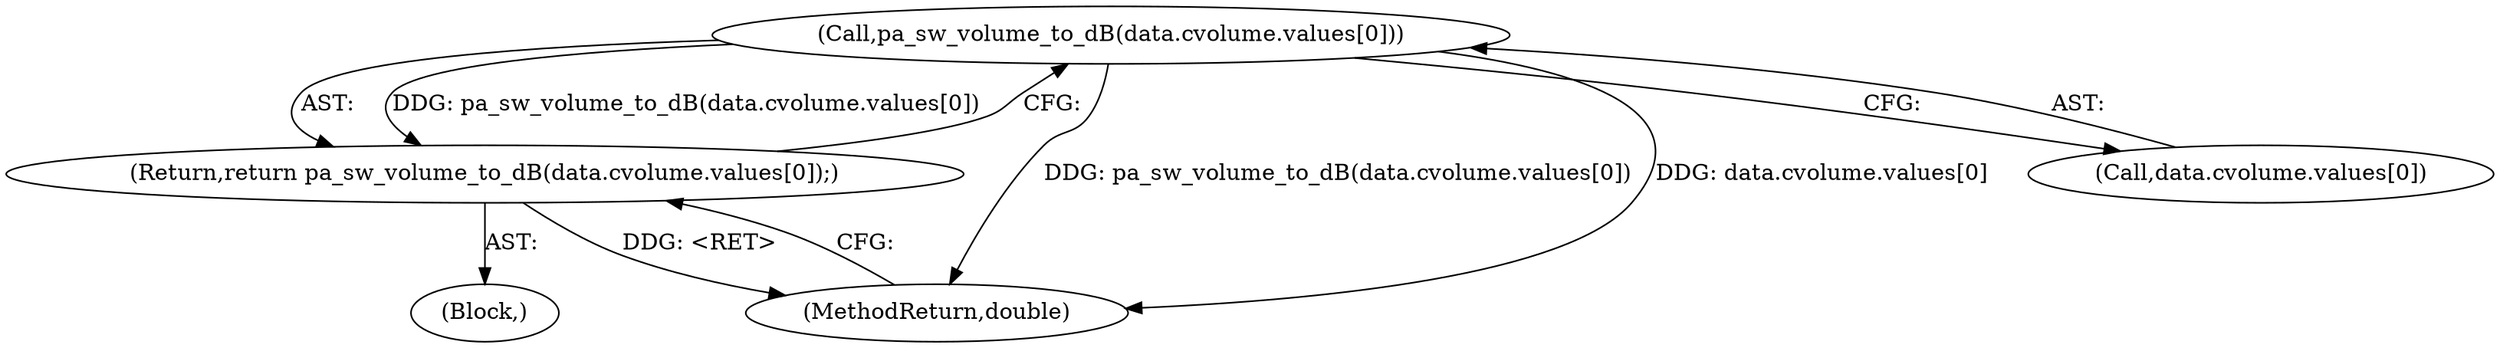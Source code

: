 digraph "0_Chrome_51dfe5e3b332bcea02fb4d4c7493ae841106dd9b_16@array" {
"1000115" [label="(Call,pa_sw_volume_to_dB(data.cvolume.values[0]))"];
"1000114" [label="(Return,return pa_sw_volume_to_dB(data.cvolume.values[0]);)"];
"1000114" [label="(Return,return pa_sw_volume_to_dB(data.cvolume.values[0]);)"];
"1000123" [label="(MethodReturn,double)"];
"1000102" [label="(Block,)"];
"1000115" [label="(Call,pa_sw_volume_to_dB(data.cvolume.values[0]))"];
"1000116" [label="(Call,data.cvolume.values[0])"];
"1000115" -> "1000114"  [label="AST: "];
"1000115" -> "1000116"  [label="CFG: "];
"1000116" -> "1000115"  [label="AST: "];
"1000114" -> "1000115"  [label="CFG: "];
"1000115" -> "1000123"  [label="DDG: pa_sw_volume_to_dB(data.cvolume.values[0])"];
"1000115" -> "1000123"  [label="DDG: data.cvolume.values[0]"];
"1000115" -> "1000114"  [label="DDG: pa_sw_volume_to_dB(data.cvolume.values[0])"];
"1000114" -> "1000102"  [label="AST: "];
"1000123" -> "1000114"  [label="CFG: "];
"1000114" -> "1000123"  [label="DDG: <RET>"];
}
